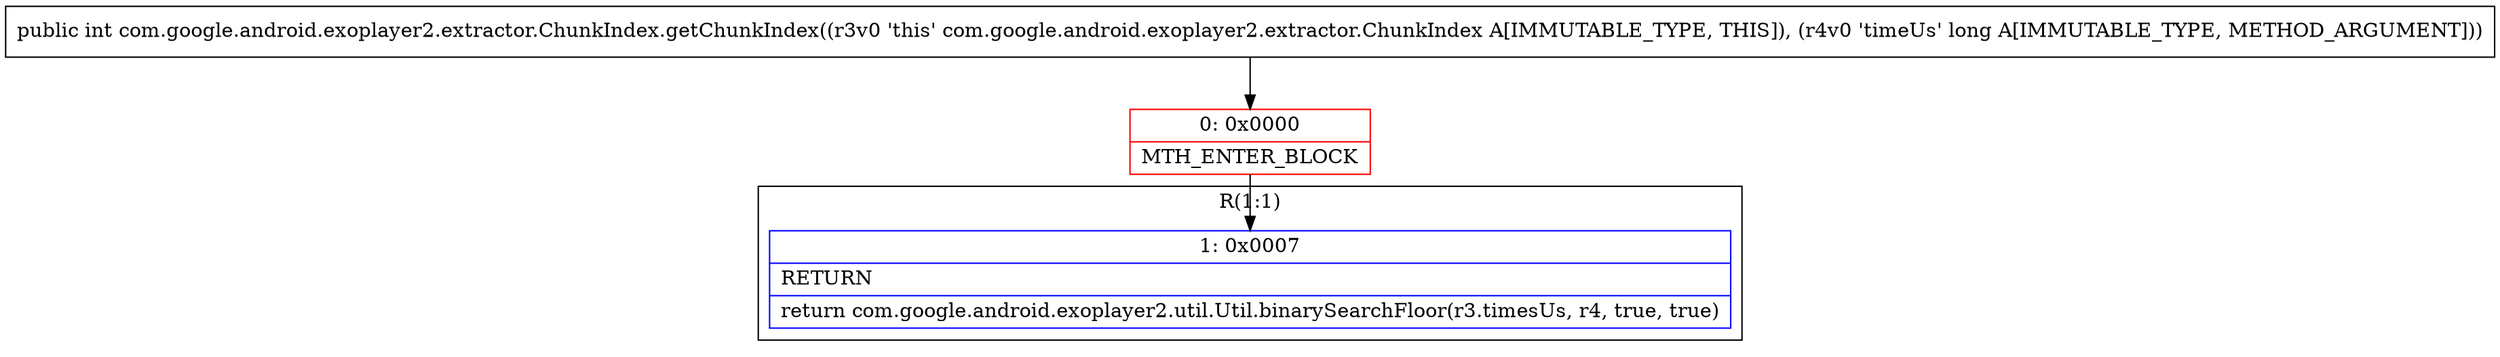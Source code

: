 digraph "CFG forcom.google.android.exoplayer2.extractor.ChunkIndex.getChunkIndex(J)I" {
subgraph cluster_Region_1268837304 {
label = "R(1:1)";
node [shape=record,color=blue];
Node_1 [shape=record,label="{1\:\ 0x0007|RETURN\l|return com.google.android.exoplayer2.util.Util.binarySearchFloor(r3.timesUs, r4, true, true)\l}"];
}
Node_0 [shape=record,color=red,label="{0\:\ 0x0000|MTH_ENTER_BLOCK\l}"];
MethodNode[shape=record,label="{public int com.google.android.exoplayer2.extractor.ChunkIndex.getChunkIndex((r3v0 'this' com.google.android.exoplayer2.extractor.ChunkIndex A[IMMUTABLE_TYPE, THIS]), (r4v0 'timeUs' long A[IMMUTABLE_TYPE, METHOD_ARGUMENT])) }"];
MethodNode -> Node_0;
Node_0 -> Node_1;
}

